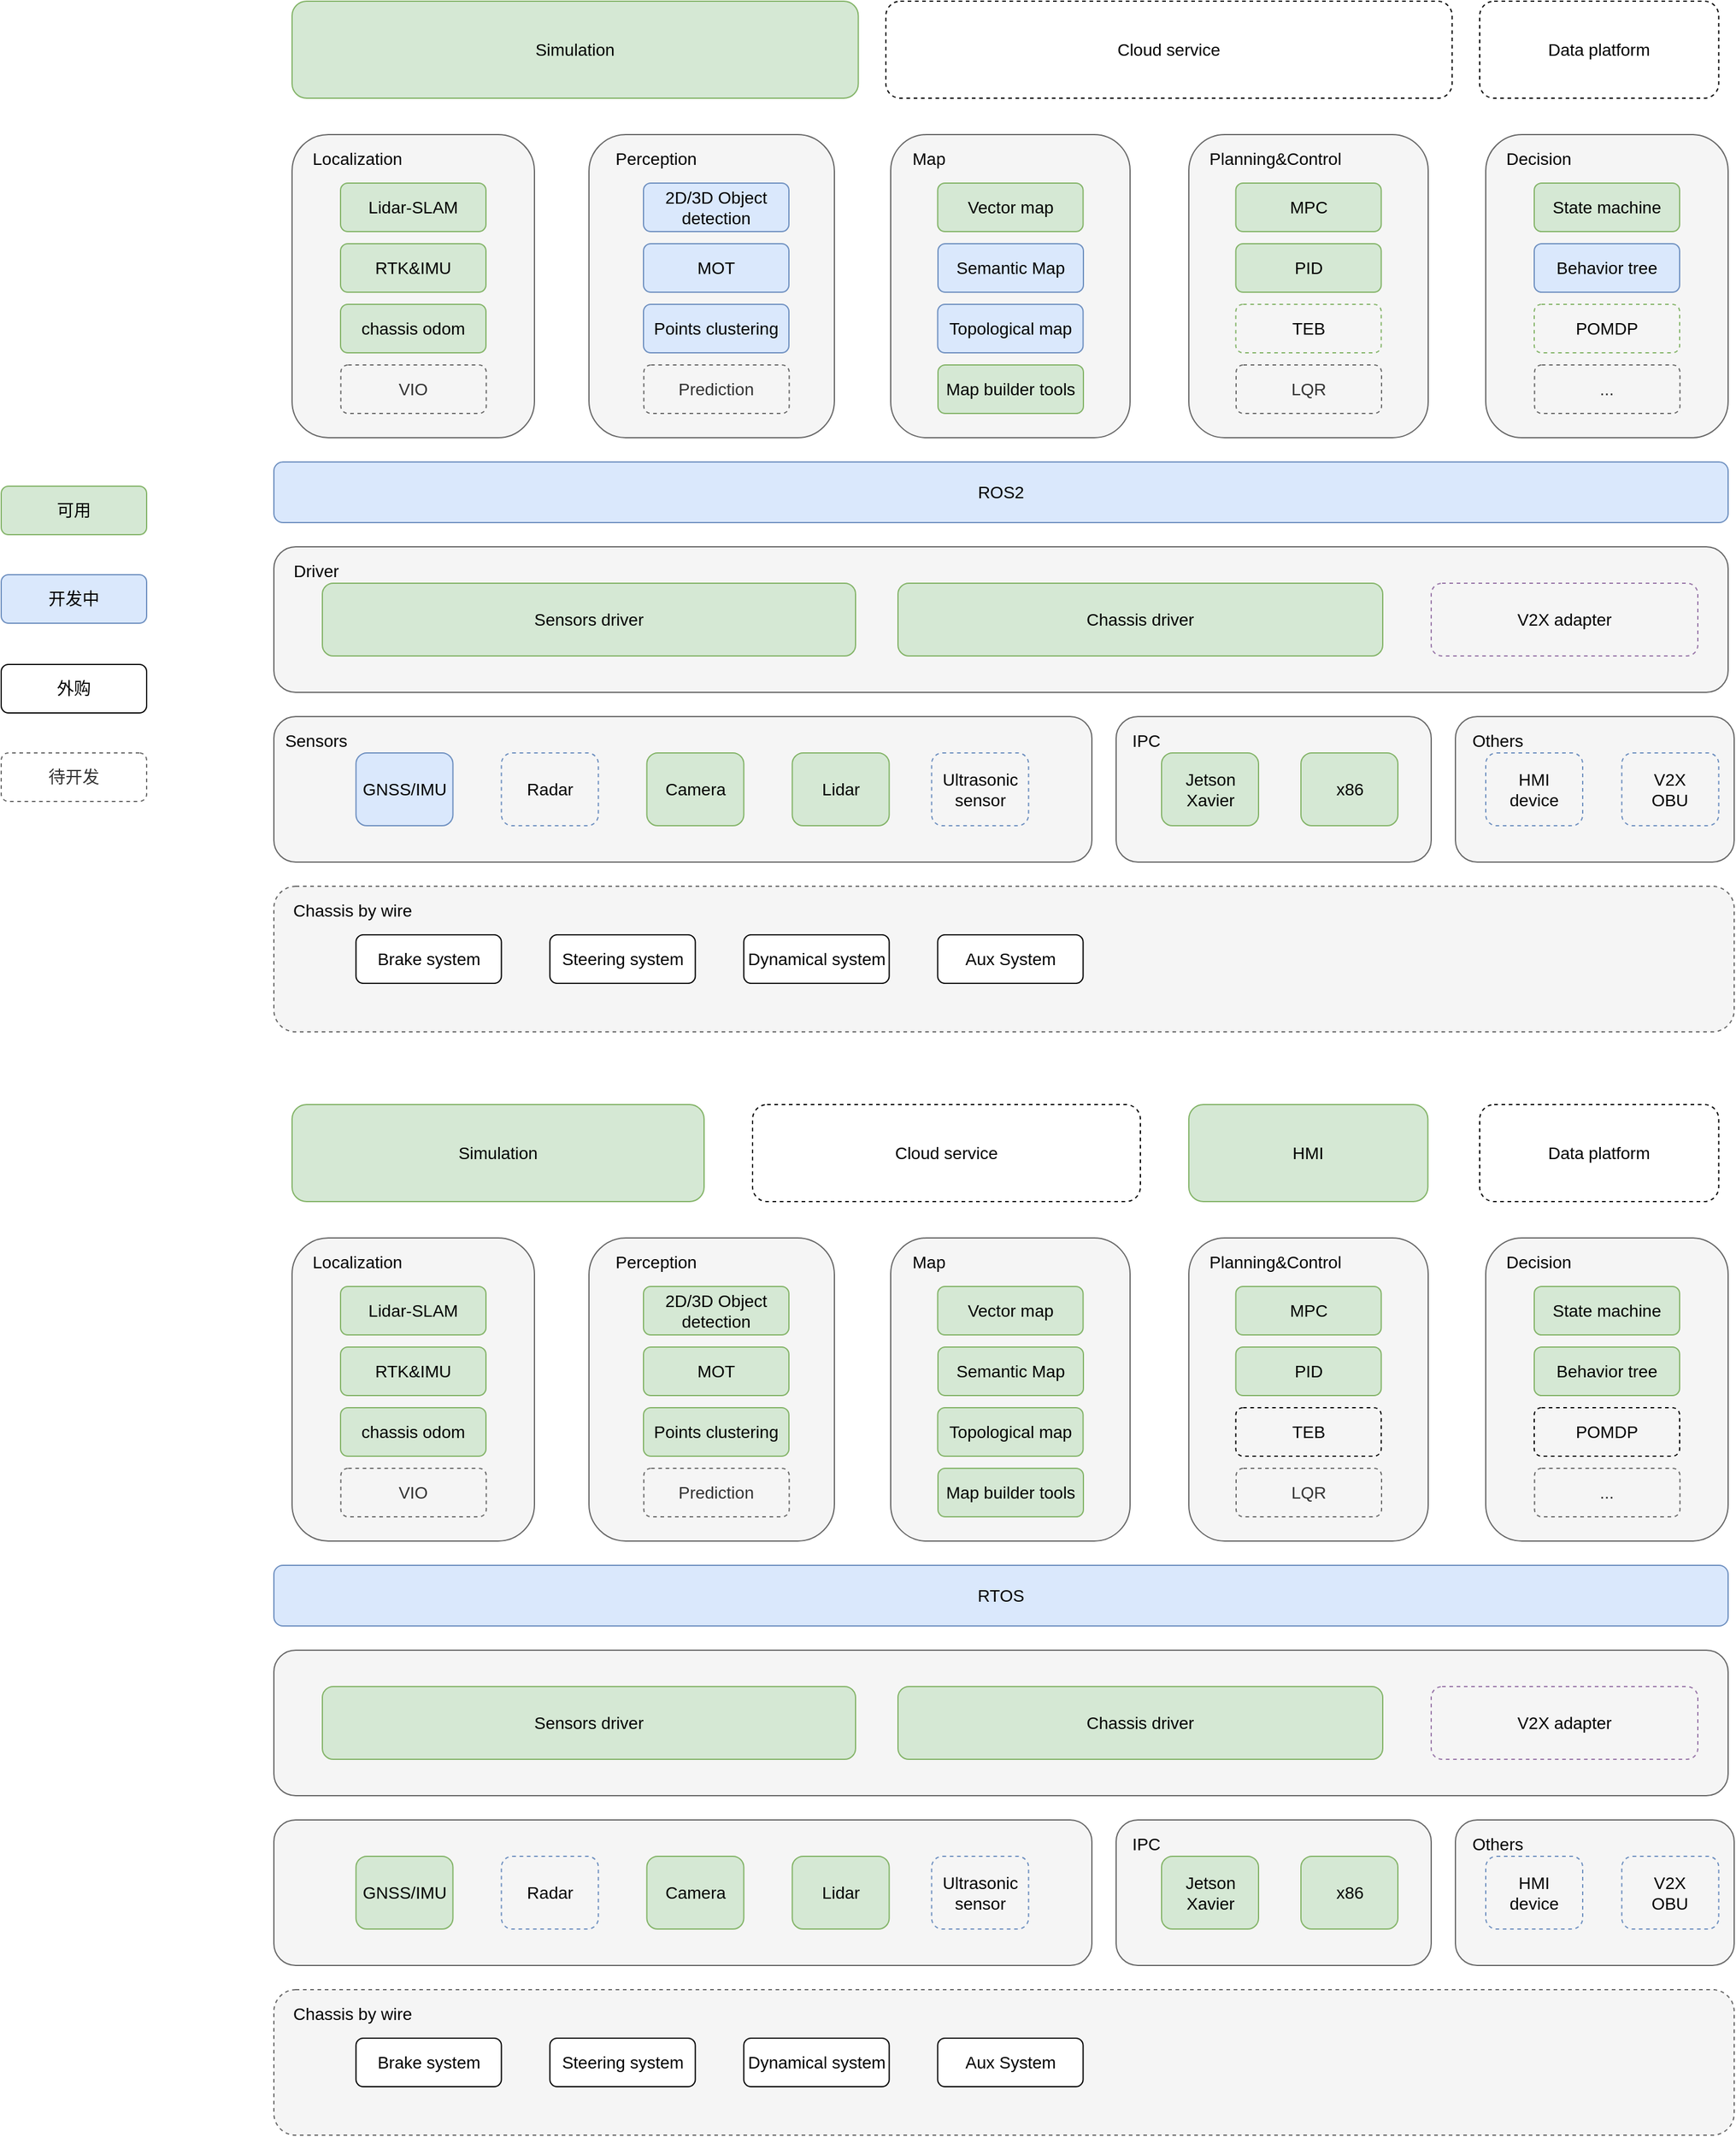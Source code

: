 <mxfile version="18.0.1" type="github">
  <diagram id="qb0dEbikMY-8Ct2QXT_G" name="Page-1">
    <mxGraphModel dx="2912" dy="1154" grid="1" gridSize="10" guides="1" tooltips="1" connect="1" arrows="1" fold="1" page="1" pageScale="1" pageWidth="850" pageHeight="1100" math="0" shadow="0">
      <root>
        <mxCell id="0" />
        <mxCell id="1" parent="0" />
        <mxCell id="_857AmooteqMtwKk63D_-8" value="" style="rounded=1;whiteSpace=wrap;html=1;fontSize=14;fillColor=#f5f5f5;strokeColor=#666666;fontColor=#333333;" parent="1" vertex="1">
          <mxGeometry x="580" y="880" width="230" height="120" as="geometry" />
        </mxCell>
        <mxCell id="-qg_6xMkto781CxPvmnp-12" value="" style="rounded=1;whiteSpace=wrap;html=1;fontSize=14;fillColor=#f5f5f5;strokeColor=#666666;fontColor=#333333;" parent="1" vertex="1">
          <mxGeometry x="-395" y="880" width="675" height="120" as="geometry" />
        </mxCell>
        <mxCell id="-qg_6xMkto781CxPvmnp-5" value="" style="rounded=1;whiteSpace=wrap;html=1;fontSize=14;dashed=1;fillColor=#f5f5f5;strokeColor=#666666;fontColor=#333333;" parent="1" vertex="1">
          <mxGeometry x="-395" y="1020" width="1205" height="120" as="geometry" />
        </mxCell>
        <mxCell id="-qg_6xMkto781CxPvmnp-1" value="Brake system" style="rounded=1;whiteSpace=wrap;html=1;fontSize=14;" parent="1" vertex="1">
          <mxGeometry x="-327.25" y="1060" width="120" height="40" as="geometry" />
        </mxCell>
        <mxCell id="-qg_6xMkto781CxPvmnp-2" value="Steering system" style="rounded=1;whiteSpace=wrap;html=1;fontSize=14;" parent="1" vertex="1">
          <mxGeometry x="-167.25" y="1060" width="120" height="40" as="geometry" />
        </mxCell>
        <mxCell id="-qg_6xMkto781CxPvmnp-3" value="Dynamical system" style="rounded=1;whiteSpace=wrap;html=1;fontSize=14;" parent="1" vertex="1">
          <mxGeometry x="-7.25" y="1060" width="120" height="40" as="geometry" />
        </mxCell>
        <mxCell id="-qg_6xMkto781CxPvmnp-4" value="Aux System" style="rounded=1;whiteSpace=wrap;html=1;fontSize=14;" parent="1" vertex="1">
          <mxGeometry x="152.75" y="1060" width="120" height="40" as="geometry" />
        </mxCell>
        <mxCell id="-qg_6xMkto781CxPvmnp-6" value="Chassis by wire" style="text;html=1;strokeColor=none;fillColor=none;align=center;verticalAlign=middle;whiteSpace=wrap;rounded=0;dashed=1;fontSize=14;" parent="1" vertex="1">
          <mxGeometry x="-395" y="1030" width="130" height="20" as="geometry" />
        </mxCell>
        <mxCell id="-qg_6xMkto781CxPvmnp-8" value="Lidar" style="rounded=1;whiteSpace=wrap;html=1;fontSize=14;fillColor=#d5e8d4;strokeColor=#82b366;" parent="1" vertex="1">
          <mxGeometry x="32.75" y="910" width="80" height="60" as="geometry" />
        </mxCell>
        <mxCell id="-qg_6xMkto781CxPvmnp-9" value="Camera" style="rounded=1;whiteSpace=wrap;html=1;fontSize=14;fillColor=#d5e8d4;strokeColor=#82b366;" parent="1" vertex="1">
          <mxGeometry x="-87.25" y="910" width="80" height="60" as="geometry" />
        </mxCell>
        <mxCell id="-qg_6xMkto781CxPvmnp-10" value="Radar" style="rounded=1;whiteSpace=wrap;html=1;fontSize=14;fillColor=none;strokeColor=#6c8ebf;dashed=1;" parent="1" vertex="1">
          <mxGeometry x="-207.25" y="910" width="80" height="60" as="geometry" />
        </mxCell>
        <mxCell id="-qg_6xMkto781CxPvmnp-11" value="GNSS/IMU" style="rounded=1;whiteSpace=wrap;html=1;fontSize=14;fillColor=#dae8fc;strokeColor=#6c8ebf;" parent="1" vertex="1">
          <mxGeometry x="-327.25" y="910" width="80" height="60" as="geometry" />
        </mxCell>
        <mxCell id="-qg_6xMkto781CxPvmnp-13" value="Sensors" style="text;html=1;strokeColor=none;fillColor=none;align=center;verticalAlign=middle;whiteSpace=wrap;rounded=0;dashed=1;fontSize=14;" parent="1" vertex="1">
          <mxGeometry x="-425" y="890" width="130" height="20" as="geometry" />
        </mxCell>
        <mxCell id="-qg_6xMkto781CxPvmnp-14" value="" style="rounded=1;whiteSpace=wrap;html=1;fontSize=14;fillColor=#f5f5f5;strokeColor=#666666;fontColor=#333333;" parent="1" vertex="1">
          <mxGeometry x="-395" y="740" width="1200" height="120" as="geometry" />
        </mxCell>
        <mxCell id="-qg_6xMkto781CxPvmnp-15" value="Chassis driver" style="rounded=1;whiteSpace=wrap;html=1;fontSize=14;fillColor=#d5e8d4;strokeColor=#82b366;" parent="1" vertex="1">
          <mxGeometry x="120" y="770" width="400" height="60" as="geometry" />
        </mxCell>
        <mxCell id="-qg_6xMkto781CxPvmnp-16" value="Sensors driver" style="rounded=1;whiteSpace=wrap;html=1;fontSize=14;fillColor=#d5e8d4;strokeColor=#82b366;" parent="1" vertex="1">
          <mxGeometry x="-355" y="770" width="440" height="60" as="geometry" />
        </mxCell>
        <mxCell id="-qg_6xMkto781CxPvmnp-17" value="Driver" style="text;html=1;strokeColor=none;fillColor=none;align=center;verticalAlign=middle;whiteSpace=wrap;rounded=0;dashed=1;fontSize=14;" parent="1" vertex="1">
          <mxGeometry x="-425" y="750" width="130" height="20" as="geometry" />
        </mxCell>
        <mxCell id="-qg_6xMkto781CxPvmnp-23" value="" style="rounded=1;whiteSpace=wrap;html=1;fontSize=14;fillColor=#f5f5f5;strokeColor=#666666;fontColor=#333333;" parent="1" vertex="1">
          <mxGeometry x="-380" y="400" width="200" height="250" as="geometry" />
        </mxCell>
        <mxCell id="-qg_6xMkto781CxPvmnp-24" value="" style="rounded=1;whiteSpace=wrap;html=1;fontSize=14;fillColor=#f5f5f5;fontColor=#333333;strokeColor=#666666;" parent="1" vertex="1">
          <mxGeometry x="-135" y="400" width="202.5" height="250" as="geometry" />
        </mxCell>
        <mxCell id="-qg_6xMkto781CxPvmnp-25" value="" style="rounded=1;whiteSpace=wrap;html=1;fontSize=14;fillColor=#f5f5f5;strokeColor=#666666;fontColor=#333333;" parent="1" vertex="1">
          <mxGeometry x="114" y="400" width="197.5" height="250" as="geometry" />
        </mxCell>
        <mxCell id="-qg_6xMkto781CxPvmnp-26" value="" style="rounded=1;whiteSpace=wrap;html=1;fontSize=14;fillColor=#f5f5f5;strokeColor=#666666;fontColor=#333333;" parent="1" vertex="1">
          <mxGeometry x="360" y="400" width="197.5" height="250" as="geometry" />
        </mxCell>
        <mxCell id="-qg_6xMkto781CxPvmnp-27" value="" style="rounded=1;whiteSpace=wrap;html=1;fontSize=14;fillColor=#f5f5f5;strokeColor=#666666;fontColor=#333333;" parent="1" vertex="1">
          <mxGeometry x="605" y="400" width="200" height="250" as="geometry" />
        </mxCell>
        <mxCell id="-qg_6xMkto781CxPvmnp-28" value="Localization" style="text;html=1;strokeColor=none;fillColor=none;align=left;verticalAlign=middle;whiteSpace=wrap;rounded=0;dashed=1;fontSize=14;" parent="1" vertex="1">
          <mxGeometry x="-365" y="410" width="130" height="20" as="geometry" />
        </mxCell>
        <mxCell id="-qg_6xMkto781CxPvmnp-29" value="Perception" style="text;html=1;strokeColor=none;fillColor=none;align=left;verticalAlign=middle;whiteSpace=wrap;rounded=0;dashed=1;fontSize=14;" parent="1" vertex="1">
          <mxGeometry x="-115" y="410" width="130" height="20" as="geometry" />
        </mxCell>
        <mxCell id="-qg_6xMkto781CxPvmnp-30" value="Map" style="text;html=1;strokeColor=none;fillColor=none;align=left;verticalAlign=middle;whiteSpace=wrap;rounded=0;fontSize=14;" parent="1" vertex="1">
          <mxGeometry x="130" y="410" width="130" height="20" as="geometry" />
        </mxCell>
        <mxCell id="-qg_6xMkto781CxPvmnp-31" value="Planning&amp;amp;Control" style="text;html=1;strokeColor=none;fillColor=none;align=left;verticalAlign=middle;whiteSpace=wrap;rounded=0;dashed=1;fontSize=14;" parent="1" vertex="1">
          <mxGeometry x="375" y="410" width="130" height="20" as="geometry" />
        </mxCell>
        <mxCell id="-qg_6xMkto781CxPvmnp-36" value="Lidar-SLAM" style="rounded=1;whiteSpace=wrap;html=1;fontSize=14;fillColor=#d5e8d4;strokeColor=#82b366;" parent="1" vertex="1">
          <mxGeometry x="-340" y="440" width="120" height="40" as="geometry" />
        </mxCell>
        <mxCell id="-qg_6xMkto781CxPvmnp-37" value="RTK&amp;amp;IMU" style="rounded=1;whiteSpace=wrap;html=1;fontSize=14;fillColor=#d5e8d4;strokeColor=#82b366;" parent="1" vertex="1">
          <mxGeometry x="-340" y="490" width="120" height="40" as="geometry" />
        </mxCell>
        <mxCell id="-qg_6xMkto781CxPvmnp-38" value="VIO" style="rounded=1;whiteSpace=wrap;html=1;fontSize=14;fillColor=none;strokeColor=#666666;fontColor=#333333;dashed=1;" parent="1" vertex="1">
          <mxGeometry x="-339.75" y="590" width="120" height="40" as="geometry" />
        </mxCell>
        <mxCell id="-qg_6xMkto781CxPvmnp-39" value="2D/3D Object detection" style="rounded=1;whiteSpace=wrap;html=1;fontSize=14;strokeColor=#6c8ebf;fillColor=#dae8fc;" parent="1" vertex="1">
          <mxGeometry x="-90" y="440" width="120" height="40" as="geometry" />
        </mxCell>
        <mxCell id="-qg_6xMkto781CxPvmnp-40" value="MOT" style="rounded=1;whiteSpace=wrap;html=1;fontSize=14;strokeColor=#6c8ebf;fillColor=#dae8fc;" parent="1" vertex="1">
          <mxGeometry x="-90" y="490" width="120" height="40" as="geometry" />
        </mxCell>
        <mxCell id="-qg_6xMkto781CxPvmnp-41" value="Prediction" style="rounded=1;whiteSpace=wrap;html=1;fontSize=14;strokeColor=#666666;fontColor=#333333;fillColor=none;dashed=1;" parent="1" vertex="1">
          <mxGeometry x="-89.75" y="590" width="120" height="40" as="geometry" />
        </mxCell>
        <mxCell id="-qg_6xMkto781CxPvmnp-42" value="&lt;span style=&quot;color: rgb(0 , 0 , 0)&quot;&gt;Semantic Map&lt;/span&gt;" style="rounded=1;whiteSpace=wrap;html=1;fontSize=14;fillColor=#dae8fc;strokeColor=#6c8ebf;" parent="1" vertex="1">
          <mxGeometry x="153" y="490" width="120" height="40" as="geometry" />
        </mxCell>
        <mxCell id="-qg_6xMkto781CxPvmnp-43" value="Vector map" style="rounded=1;whiteSpace=wrap;html=1;fontSize=14;fillColor=#d5e8d4;strokeColor=#82b366;" parent="1" vertex="1">
          <mxGeometry x="152.75" y="440" width="120" height="40" as="geometry" />
        </mxCell>
        <mxCell id="-qg_6xMkto781CxPvmnp-44" value="Map builder tools" style="rounded=1;whiteSpace=wrap;html=1;fontSize=14;fillColor=#d5e8d4;strokeColor=#82b366;" parent="1" vertex="1">
          <mxGeometry x="153" y="590" width="120" height="40" as="geometry" />
        </mxCell>
        <mxCell id="-qg_6xMkto781CxPvmnp-45" value="MPC" style="rounded=1;whiteSpace=wrap;html=1;fontSize=14;fillColor=#d5e8d4;strokeColor=#82b366;" parent="1" vertex="1">
          <mxGeometry x="398.75" y="440" width="120" height="40" as="geometry" />
        </mxCell>
        <mxCell id="-qg_6xMkto781CxPvmnp-46" value="PID" style="rounded=1;whiteSpace=wrap;html=1;fontSize=14;fillColor=#d5e8d4;strokeColor=#82b366;" parent="1" vertex="1">
          <mxGeometry x="398.75" y="490" width="120" height="40" as="geometry" />
        </mxCell>
        <mxCell id="-qg_6xMkto781CxPvmnp-47" value="LQR" style="rounded=1;whiteSpace=wrap;html=1;fontSize=14;fillColor=#f5f5f5;strokeColor=#666666;fontColor=#333333;dashed=1;" parent="1" vertex="1">
          <mxGeometry x="399" y="590" width="120" height="40" as="geometry" />
        </mxCell>
        <mxCell id="-qg_6xMkto781CxPvmnp-48" value="&lt;span style=&quot;text-align: center&quot;&gt;Decision&lt;/span&gt;" style="text;html=1;strokeColor=none;fillColor=none;align=left;verticalAlign=middle;whiteSpace=wrap;rounded=0;dashed=1;fontSize=14;" parent="1" vertex="1">
          <mxGeometry x="620" y="410" width="130" height="20" as="geometry" />
        </mxCell>
        <mxCell id="-qg_6xMkto781CxPvmnp-49" value="Behavior tree" style="rounded=1;whiteSpace=wrap;html=1;fontSize=14;fillColor=#dae8fc;strokeColor=#6c8ebf;" parent="1" vertex="1">
          <mxGeometry x="645" y="490" width="120" height="40" as="geometry" />
        </mxCell>
        <mxCell id="-qg_6xMkto781CxPvmnp-50" value="State machine" style="rounded=1;whiteSpace=wrap;html=1;fontSize=14;fillColor=#d5e8d4;strokeColor=#82b366;" parent="1" vertex="1">
          <mxGeometry x="645" y="440" width="120" height="40" as="geometry" />
        </mxCell>
        <mxCell id="-qg_6xMkto781CxPvmnp-51" value="..." style="rounded=1;whiteSpace=wrap;html=1;fontSize=14;fillColor=#f5f5f5;strokeColor=#666666;fontColor=#333333;dashed=1;" parent="1" vertex="1">
          <mxGeometry x="645.25" y="590" width="120" height="40" as="geometry" />
        </mxCell>
        <mxCell id="-qg_6xMkto781CxPvmnp-52" value="ROS2" style="rounded=1;whiteSpace=wrap;html=1;fontSize=14;fillColor=#dae8fc;strokeColor=#6c8ebf;" parent="1" vertex="1">
          <mxGeometry x="-395" y="670" width="1200" height="50" as="geometry" />
        </mxCell>
        <mxCell id="-qg_6xMkto781CxPvmnp-53" value="Cloud service" style="rounded=1;whiteSpace=wrap;html=1;fontSize=14;dashed=1;fillColor=none;" parent="1" vertex="1">
          <mxGeometry x="110" y="290" width="467.25" height="80" as="geometry" />
        </mxCell>
        <mxCell id="-qg_6xMkto781CxPvmnp-54" value="Data platform" style="rounded=1;whiteSpace=wrap;html=1;fontSize=14;dashed=1;fillColor=none;" parent="1" vertex="1">
          <mxGeometry x="600" y="290" width="197.25" height="80" as="geometry" />
        </mxCell>
        <mxCell id="_857AmooteqMtwKk63D_-1" value="Ultrasonic sensor" style="rounded=1;whiteSpace=wrap;html=1;fontSize=14;fillColor=none;strokeColor=#6c8ebf;dashed=1;" parent="1" vertex="1">
          <mxGeometry x="147.75" y="910" width="80" height="60" as="geometry" />
        </mxCell>
        <mxCell id="_857AmooteqMtwKk63D_-2" value="" style="rounded=1;whiteSpace=wrap;html=1;fontSize=14;fillColor=#f5f5f5;strokeColor=#666666;fontColor=#333333;" parent="1" vertex="1">
          <mxGeometry x="300" y="880" width="260" height="120" as="geometry" />
        </mxCell>
        <mxCell id="_857AmooteqMtwKk63D_-3" value="IPC" style="text;html=1;strokeColor=none;fillColor=none;align=center;verticalAlign=middle;whiteSpace=wrap;rounded=0;dashed=1;fontSize=14;" parent="1" vertex="1">
          <mxGeometry x="290" y="890" width="70" height="20" as="geometry" />
        </mxCell>
        <mxCell id="_857AmooteqMtwKk63D_-4" value="Jetson Xavier" style="rounded=1;whiteSpace=wrap;html=1;fontSize=14;fillColor=#d5e8d4;strokeColor=#82b366;" parent="1" vertex="1">
          <mxGeometry x="337.5" y="910" width="80" height="60" as="geometry" />
        </mxCell>
        <mxCell id="_857AmooteqMtwKk63D_-5" value="x86" style="rounded=1;whiteSpace=wrap;html=1;fontSize=14;fillColor=#d5e8d4;strokeColor=#82b366;" parent="1" vertex="1">
          <mxGeometry x="452.5" y="910" width="80" height="60" as="geometry" />
        </mxCell>
        <mxCell id="_857AmooteqMtwKk63D_-7" value="HMI&lt;br&gt;device" style="rounded=1;whiteSpace=wrap;html=1;fontSize=14;fillColor=none;strokeColor=#6c8ebf;dashed=1;" parent="1" vertex="1">
          <mxGeometry x="605" y="910" width="80" height="60" as="geometry" />
        </mxCell>
        <mxCell id="_857AmooteqMtwKk63D_-9" value="Others" style="text;html=1;strokeColor=none;fillColor=none;align=center;verticalAlign=middle;whiteSpace=wrap;rounded=0;dashed=1;fontSize=14;" parent="1" vertex="1">
          <mxGeometry x="580" y="890" width="70" height="20" as="geometry" />
        </mxCell>
        <mxCell id="_857AmooteqMtwKk63D_-10" value="V2X&lt;br&gt;OBU" style="rounded=1;whiteSpace=wrap;html=1;fontSize=14;fillColor=none;strokeColor=#6c8ebf;dashed=1;" parent="1" vertex="1">
          <mxGeometry x="717.25" y="910" width="80" height="60" as="geometry" />
        </mxCell>
        <mxCell id="_857AmooteqMtwKk63D_-11" value="V2X adapter" style="rounded=1;whiteSpace=wrap;html=1;fontSize=14;fillColor=none;strokeColor=#9673a6;dashed=1;" parent="1" vertex="1">
          <mxGeometry x="560" y="770" width="220" height="60" as="geometry" />
        </mxCell>
        <mxCell id="_857AmooteqMtwKk63D_-12" value="chassis odom" style="rounded=1;whiteSpace=wrap;html=1;fontSize=14;fillColor=#d5e8d4;strokeColor=#82b366;" parent="1" vertex="1">
          <mxGeometry x="-340" y="540" width="120" height="40" as="geometry" />
        </mxCell>
        <mxCell id="_857AmooteqMtwKk63D_-13" value="Points clustering" style="rounded=1;whiteSpace=wrap;html=1;fontSize=14;strokeColor=#6c8ebf;fillColor=#dae8fc;" parent="1" vertex="1">
          <mxGeometry x="-90" y="540" width="120" height="40" as="geometry" />
        </mxCell>
        <mxCell id="_857AmooteqMtwKk63D_-14" value="Topological map" style="rounded=1;whiteSpace=wrap;html=1;fontSize=14;fillColor=#dae8fc;strokeColor=#6c8ebf;" parent="1" vertex="1">
          <mxGeometry x="152.75" y="540" width="120" height="40" as="geometry" />
        </mxCell>
        <mxCell id="_857AmooteqMtwKk63D_-15" value="TEB" style="rounded=1;whiteSpace=wrap;html=1;fontSize=14;fillColor=none;strokeColor=#82b366;dashed=1;" parent="1" vertex="1">
          <mxGeometry x="398.75" y="540" width="120" height="40" as="geometry" />
        </mxCell>
        <mxCell id="_857AmooteqMtwKk63D_-16" value="POMDP" style="rounded=1;whiteSpace=wrap;html=1;fontSize=14;fillColor=none;strokeColor=#82b366;dashed=1;" parent="1" vertex="1">
          <mxGeometry x="645" y="540" width="120" height="40" as="geometry" />
        </mxCell>
        <mxCell id="_857AmooteqMtwKk63D_-17" value="Simulation" style="rounded=1;whiteSpace=wrap;html=1;fontSize=14;fillColor=#d5e8d4;strokeColor=#82b366;" parent="1" vertex="1">
          <mxGeometry x="-380" y="290" width="467.25" height="80" as="geometry" />
        </mxCell>
        <mxCell id="_857AmooteqMtwKk63D_-18" value="可用" style="rounded=1;whiteSpace=wrap;html=1;fontSize=14;fillColor=#d5e8d4;strokeColor=#82b366;flipH=1;flipV=1;" parent="1" vertex="1">
          <mxGeometry x="-620" y="690" width="120" height="40" as="geometry" />
        </mxCell>
        <mxCell id="_857AmooteqMtwKk63D_-19" value="开发中" style="rounded=1;whiteSpace=wrap;html=1;fontSize=14;strokeColor=#6c8ebf;fillColor=#dae8fc;flipH=1;flipV=1;" parent="1" vertex="1">
          <mxGeometry x="-620" y="763" width="120" height="40" as="geometry" />
        </mxCell>
        <mxCell id="_857AmooteqMtwKk63D_-20" value="待开发" style="rounded=1;whiteSpace=wrap;html=1;fontSize=14;fillColor=none;strokeColor=#666666;fontColor=#333333;dashed=1;flipH=1;flipV=0;" parent="1" vertex="1">
          <mxGeometry x="-620" y="910" width="120" height="40" as="geometry" />
        </mxCell>
        <mxCell id="_857AmooteqMtwKk63D_-21" value="外购" style="rounded=1;whiteSpace=wrap;html=1;fontSize=14;flipH=1;flipV=1;" parent="1" vertex="1">
          <mxGeometry x="-620" y="837" width="120" height="40" as="geometry" />
        </mxCell>
        <mxCell id="Z_FheTONYu386Ojh4_TH-1" value="" style="rounded=1;whiteSpace=wrap;html=1;fontSize=14;fillColor=#f5f5f5;strokeColor=#666666;fontColor=#333333;" vertex="1" parent="1">
          <mxGeometry x="580" y="1790" width="230" height="120" as="geometry" />
        </mxCell>
        <mxCell id="Z_FheTONYu386Ojh4_TH-2" value="" style="rounded=1;whiteSpace=wrap;html=1;fontSize=14;fillColor=#f5f5f5;strokeColor=#666666;fontColor=#333333;" vertex="1" parent="1">
          <mxGeometry x="-395" y="1790" width="675" height="120" as="geometry" />
        </mxCell>
        <mxCell id="Z_FheTONYu386Ojh4_TH-3" value="" style="rounded=1;whiteSpace=wrap;html=1;fontSize=14;dashed=1;fillColor=#f5f5f5;strokeColor=#666666;fontColor=#333333;" vertex="1" parent="1">
          <mxGeometry x="-395" y="1930" width="1205" height="120" as="geometry" />
        </mxCell>
        <mxCell id="Z_FheTONYu386Ojh4_TH-4" value="Brake system" style="rounded=1;whiteSpace=wrap;html=1;fontSize=14;" vertex="1" parent="1">
          <mxGeometry x="-327.25" y="1970" width="120" height="40" as="geometry" />
        </mxCell>
        <mxCell id="Z_FheTONYu386Ojh4_TH-5" value="Steering system" style="rounded=1;whiteSpace=wrap;html=1;fontSize=14;" vertex="1" parent="1">
          <mxGeometry x="-167.25" y="1970" width="120" height="40" as="geometry" />
        </mxCell>
        <mxCell id="Z_FheTONYu386Ojh4_TH-6" value="Dynamical system" style="rounded=1;whiteSpace=wrap;html=1;fontSize=14;" vertex="1" parent="1">
          <mxGeometry x="-7.25" y="1970" width="120" height="40" as="geometry" />
        </mxCell>
        <mxCell id="Z_FheTONYu386Ojh4_TH-7" value="Aux System" style="rounded=1;whiteSpace=wrap;html=1;fontSize=14;" vertex="1" parent="1">
          <mxGeometry x="152.75" y="1970" width="120" height="40" as="geometry" />
        </mxCell>
        <mxCell id="Z_FheTONYu386Ojh4_TH-8" value="Chassis by wire" style="text;html=1;strokeColor=none;fillColor=none;align=center;verticalAlign=middle;whiteSpace=wrap;rounded=0;dashed=1;fontSize=14;" vertex="1" parent="1">
          <mxGeometry x="-395" y="1940" width="130" height="20" as="geometry" />
        </mxCell>
        <mxCell id="Z_FheTONYu386Ojh4_TH-9" value="Lidar" style="rounded=1;whiteSpace=wrap;html=1;fontSize=14;fillColor=#d5e8d4;strokeColor=#82b366;" vertex="1" parent="1">
          <mxGeometry x="32.75" y="1820" width="80" height="60" as="geometry" />
        </mxCell>
        <mxCell id="Z_FheTONYu386Ojh4_TH-10" value="Camera" style="rounded=1;whiteSpace=wrap;html=1;fontSize=14;fillColor=#d5e8d4;strokeColor=#82b366;" vertex="1" parent="1">
          <mxGeometry x="-87.25" y="1820" width="80" height="60" as="geometry" />
        </mxCell>
        <mxCell id="Z_FheTONYu386Ojh4_TH-11" value="Radar" style="rounded=1;whiteSpace=wrap;html=1;fontSize=14;fillColor=none;strokeColor=#6c8ebf;dashed=1;" vertex="1" parent="1">
          <mxGeometry x="-207.25" y="1820" width="80" height="60" as="geometry" />
        </mxCell>
        <mxCell id="Z_FheTONYu386Ojh4_TH-12" value="GNSS/IMU" style="rounded=1;whiteSpace=wrap;html=1;fontSize=14;fillColor=#d5e8d4;strokeColor=#82b366;" vertex="1" parent="1">
          <mxGeometry x="-327.25" y="1820" width="80" height="60" as="geometry" />
        </mxCell>
        <mxCell id="Z_FheTONYu386Ojh4_TH-13" value="" style="rounded=1;whiteSpace=wrap;html=1;fontSize=14;fillColor=#f5f5f5;strokeColor=#666666;fontColor=#333333;" vertex="1" parent="1">
          <mxGeometry x="-395" y="1650" width="1200" height="120" as="geometry" />
        </mxCell>
        <mxCell id="Z_FheTONYu386Ojh4_TH-14" value="Chassis driver" style="rounded=1;whiteSpace=wrap;html=1;fontSize=14;fillColor=#d5e8d4;strokeColor=#82b366;" vertex="1" parent="1">
          <mxGeometry x="120" y="1680" width="400" height="60" as="geometry" />
        </mxCell>
        <mxCell id="Z_FheTONYu386Ojh4_TH-15" value="Sensors driver" style="rounded=1;whiteSpace=wrap;html=1;fontSize=14;fillColor=#d5e8d4;strokeColor=#82b366;" vertex="1" parent="1">
          <mxGeometry x="-355" y="1680" width="440" height="60" as="geometry" />
        </mxCell>
        <mxCell id="Z_FheTONYu386Ojh4_TH-16" value="" style="rounded=1;whiteSpace=wrap;html=1;fontSize=14;fillColor=#f5f5f5;strokeColor=#666666;fontColor=#333333;" vertex="1" parent="1">
          <mxGeometry x="-380" y="1310" width="200" height="250" as="geometry" />
        </mxCell>
        <mxCell id="Z_FheTONYu386Ojh4_TH-17" value="" style="rounded=1;whiteSpace=wrap;html=1;fontSize=14;fillColor=#f5f5f5;fontColor=#333333;strokeColor=#666666;" vertex="1" parent="1">
          <mxGeometry x="-135" y="1310" width="202.5" height="250" as="geometry" />
        </mxCell>
        <mxCell id="Z_FheTONYu386Ojh4_TH-18" value="" style="rounded=1;whiteSpace=wrap;html=1;fontSize=14;fillColor=#f5f5f5;strokeColor=#666666;fontColor=#333333;" vertex="1" parent="1">
          <mxGeometry x="114" y="1310" width="197.5" height="250" as="geometry" />
        </mxCell>
        <mxCell id="Z_FheTONYu386Ojh4_TH-19" value="" style="rounded=1;whiteSpace=wrap;html=1;fontSize=14;fillColor=#f5f5f5;strokeColor=#666666;fontColor=#333333;" vertex="1" parent="1">
          <mxGeometry x="360" y="1310" width="197.5" height="250" as="geometry" />
        </mxCell>
        <mxCell id="Z_FheTONYu386Ojh4_TH-20" value="" style="rounded=1;whiteSpace=wrap;html=1;fontSize=14;fillColor=#f5f5f5;strokeColor=#666666;fontColor=#333333;" vertex="1" parent="1">
          <mxGeometry x="605" y="1310" width="200" height="250" as="geometry" />
        </mxCell>
        <mxCell id="Z_FheTONYu386Ojh4_TH-21" value="Localization" style="text;html=1;strokeColor=none;fillColor=none;align=left;verticalAlign=middle;whiteSpace=wrap;rounded=0;dashed=1;fontSize=14;" vertex="1" parent="1">
          <mxGeometry x="-365" y="1320" width="130" height="20" as="geometry" />
        </mxCell>
        <mxCell id="Z_FheTONYu386Ojh4_TH-22" value="Perception" style="text;html=1;strokeColor=none;fillColor=none;align=left;verticalAlign=middle;whiteSpace=wrap;rounded=0;dashed=1;fontSize=14;" vertex="1" parent="1">
          <mxGeometry x="-115" y="1320" width="130" height="20" as="geometry" />
        </mxCell>
        <mxCell id="Z_FheTONYu386Ojh4_TH-23" value="Map" style="text;html=1;strokeColor=none;fillColor=none;align=left;verticalAlign=middle;whiteSpace=wrap;rounded=0;fontSize=14;" vertex="1" parent="1">
          <mxGeometry x="130" y="1320" width="130" height="20" as="geometry" />
        </mxCell>
        <mxCell id="Z_FheTONYu386Ojh4_TH-24" value="Planning&amp;amp;Control" style="text;html=1;strokeColor=none;fillColor=none;align=left;verticalAlign=middle;whiteSpace=wrap;rounded=0;dashed=1;fontSize=14;" vertex="1" parent="1">
          <mxGeometry x="375" y="1320" width="130" height="20" as="geometry" />
        </mxCell>
        <mxCell id="Z_FheTONYu386Ojh4_TH-25" value="Lidar-SLAM" style="rounded=1;whiteSpace=wrap;html=1;fontSize=14;fillColor=#d5e8d4;strokeColor=#82b366;" vertex="1" parent="1">
          <mxGeometry x="-340" y="1350" width="120" height="40" as="geometry" />
        </mxCell>
        <mxCell id="Z_FheTONYu386Ojh4_TH-26" value="RTK&amp;amp;IMU" style="rounded=1;whiteSpace=wrap;html=1;fontSize=14;fillColor=#d5e8d4;strokeColor=#82b366;" vertex="1" parent="1">
          <mxGeometry x="-340" y="1400" width="120" height="40" as="geometry" />
        </mxCell>
        <mxCell id="Z_FheTONYu386Ojh4_TH-27" value="VIO" style="rounded=1;whiteSpace=wrap;html=1;fontSize=14;fillColor=none;strokeColor=#666666;fontColor=#333333;dashed=1;" vertex="1" parent="1">
          <mxGeometry x="-339.75" y="1500" width="120" height="40" as="geometry" />
        </mxCell>
        <mxCell id="Z_FheTONYu386Ojh4_TH-28" value="2D/3D Object detection" style="rounded=1;whiteSpace=wrap;html=1;fontSize=14;strokeColor=#82b366;fillColor=#d5e8d4;" vertex="1" parent="1">
          <mxGeometry x="-90" y="1350" width="120" height="40" as="geometry" />
        </mxCell>
        <mxCell id="Z_FheTONYu386Ojh4_TH-29" value="MOT" style="rounded=1;whiteSpace=wrap;html=1;fontSize=14;strokeColor=#82b366;fillColor=#d5e8d4;" vertex="1" parent="1">
          <mxGeometry x="-90" y="1400" width="120" height="40" as="geometry" />
        </mxCell>
        <mxCell id="Z_FheTONYu386Ojh4_TH-30" value="Prediction" style="rounded=1;whiteSpace=wrap;html=1;fontSize=14;strokeColor=#666666;fontColor=#333333;fillColor=none;dashed=1;" vertex="1" parent="1">
          <mxGeometry x="-89.75" y="1500" width="120" height="40" as="geometry" />
        </mxCell>
        <mxCell id="Z_FheTONYu386Ojh4_TH-31" value="&lt;span style=&quot;color: rgb(0 , 0 , 0)&quot;&gt;Semantic Map&lt;/span&gt;" style="rounded=1;whiteSpace=wrap;html=1;fontSize=14;fillColor=#d5e8d4;strokeColor=#82b366;" vertex="1" parent="1">
          <mxGeometry x="153" y="1400" width="120" height="40" as="geometry" />
        </mxCell>
        <mxCell id="Z_FheTONYu386Ojh4_TH-32" value="Vector map" style="rounded=1;whiteSpace=wrap;html=1;fontSize=14;fillColor=#d5e8d4;strokeColor=#82b366;" vertex="1" parent="1">
          <mxGeometry x="152.75" y="1350" width="120" height="40" as="geometry" />
        </mxCell>
        <mxCell id="Z_FheTONYu386Ojh4_TH-33" value="Map builder tools" style="rounded=1;whiteSpace=wrap;html=1;fontSize=14;fillColor=#d5e8d4;strokeColor=#82b366;" vertex="1" parent="1">
          <mxGeometry x="153" y="1500" width="120" height="40" as="geometry" />
        </mxCell>
        <mxCell id="Z_FheTONYu386Ojh4_TH-34" value="MPC" style="rounded=1;whiteSpace=wrap;html=1;fontSize=14;fillColor=#d5e8d4;strokeColor=#82b366;" vertex="1" parent="1">
          <mxGeometry x="398.75" y="1350" width="120" height="40" as="geometry" />
        </mxCell>
        <mxCell id="Z_FheTONYu386Ojh4_TH-35" value="PID" style="rounded=1;whiteSpace=wrap;html=1;fontSize=14;fillColor=#d5e8d4;strokeColor=#82b366;" vertex="1" parent="1">
          <mxGeometry x="398.75" y="1400" width="120" height="40" as="geometry" />
        </mxCell>
        <mxCell id="Z_FheTONYu386Ojh4_TH-36" value="LQR" style="rounded=1;whiteSpace=wrap;html=1;fontSize=14;fillColor=#f5f5f5;strokeColor=#666666;fontColor=#333333;dashed=1;" vertex="1" parent="1">
          <mxGeometry x="399" y="1500" width="120" height="40" as="geometry" />
        </mxCell>
        <mxCell id="Z_FheTONYu386Ojh4_TH-37" value="&lt;span style=&quot;text-align: center&quot;&gt;Decision&lt;/span&gt;" style="text;html=1;strokeColor=none;fillColor=none;align=left;verticalAlign=middle;whiteSpace=wrap;rounded=0;dashed=1;fontSize=14;" vertex="1" parent="1">
          <mxGeometry x="620" y="1320" width="130" height="20" as="geometry" />
        </mxCell>
        <mxCell id="Z_FheTONYu386Ojh4_TH-38" value="Behavior tree" style="rounded=1;whiteSpace=wrap;html=1;fontSize=14;fillColor=#d5e8d4;strokeColor=#82b366;" vertex="1" parent="1">
          <mxGeometry x="645" y="1400" width="120" height="40" as="geometry" />
        </mxCell>
        <mxCell id="Z_FheTONYu386Ojh4_TH-39" value="State machine" style="rounded=1;whiteSpace=wrap;html=1;fontSize=14;fillColor=#d5e8d4;strokeColor=#82b366;" vertex="1" parent="1">
          <mxGeometry x="645" y="1350" width="120" height="40" as="geometry" />
        </mxCell>
        <mxCell id="Z_FheTONYu386Ojh4_TH-40" value="..." style="rounded=1;whiteSpace=wrap;html=1;fontSize=14;fillColor=#f5f5f5;strokeColor=#666666;fontColor=#333333;dashed=1;" vertex="1" parent="1">
          <mxGeometry x="645.25" y="1500" width="120" height="40" as="geometry" />
        </mxCell>
        <mxCell id="Z_FheTONYu386Ojh4_TH-41" value="RTOS" style="rounded=1;whiteSpace=wrap;html=1;fontSize=14;fillColor=#dae8fc;strokeColor=#6c8ebf;" vertex="1" parent="1">
          <mxGeometry x="-395" y="1580" width="1200" height="50" as="geometry" />
        </mxCell>
        <mxCell id="Z_FheTONYu386Ojh4_TH-42" value="Cloud service" style="rounded=1;whiteSpace=wrap;html=1;fontSize=14;dashed=1;fillColor=none;" vertex="1" parent="1">
          <mxGeometry y="1200" width="320" height="80" as="geometry" />
        </mxCell>
        <mxCell id="Z_FheTONYu386Ojh4_TH-43" value="Data platform" style="rounded=1;whiteSpace=wrap;html=1;fontSize=14;dashed=1;fillColor=none;" vertex="1" parent="1">
          <mxGeometry x="600" y="1200" width="197.25" height="80" as="geometry" />
        </mxCell>
        <mxCell id="Z_FheTONYu386Ojh4_TH-44" value="Ultrasonic sensor" style="rounded=1;whiteSpace=wrap;html=1;fontSize=14;fillColor=none;strokeColor=#6c8ebf;dashed=1;" vertex="1" parent="1">
          <mxGeometry x="147.75" y="1820" width="80" height="60" as="geometry" />
        </mxCell>
        <mxCell id="Z_FheTONYu386Ojh4_TH-45" value="" style="rounded=1;whiteSpace=wrap;html=1;fontSize=14;fillColor=#f5f5f5;strokeColor=#666666;fontColor=#333333;" vertex="1" parent="1">
          <mxGeometry x="300" y="1790" width="260" height="120" as="geometry" />
        </mxCell>
        <mxCell id="Z_FheTONYu386Ojh4_TH-46" value="IPC" style="text;html=1;strokeColor=none;fillColor=none;align=center;verticalAlign=middle;whiteSpace=wrap;rounded=0;dashed=1;fontSize=14;" vertex="1" parent="1">
          <mxGeometry x="290" y="1800" width="70" height="20" as="geometry" />
        </mxCell>
        <mxCell id="Z_FheTONYu386Ojh4_TH-47" value="Jetson Xavier" style="rounded=1;whiteSpace=wrap;html=1;fontSize=14;fillColor=#d5e8d4;strokeColor=#82b366;" vertex="1" parent="1">
          <mxGeometry x="337.5" y="1820" width="80" height="60" as="geometry" />
        </mxCell>
        <mxCell id="Z_FheTONYu386Ojh4_TH-48" value="x86" style="rounded=1;whiteSpace=wrap;html=1;fontSize=14;fillColor=#d5e8d4;strokeColor=#82b366;" vertex="1" parent="1">
          <mxGeometry x="452.5" y="1820" width="80" height="60" as="geometry" />
        </mxCell>
        <mxCell id="Z_FheTONYu386Ojh4_TH-49" value="HMI&lt;br&gt;device" style="rounded=1;whiteSpace=wrap;html=1;fontSize=14;fillColor=none;strokeColor=#6c8ebf;dashed=1;" vertex="1" parent="1">
          <mxGeometry x="605" y="1820" width="80" height="60" as="geometry" />
        </mxCell>
        <mxCell id="Z_FheTONYu386Ojh4_TH-50" value="Others" style="text;html=1;strokeColor=none;fillColor=none;align=center;verticalAlign=middle;whiteSpace=wrap;rounded=0;dashed=1;fontSize=14;" vertex="1" parent="1">
          <mxGeometry x="580" y="1800" width="70" height="20" as="geometry" />
        </mxCell>
        <mxCell id="Z_FheTONYu386Ojh4_TH-51" value="V2X&lt;br&gt;OBU" style="rounded=1;whiteSpace=wrap;html=1;fontSize=14;fillColor=none;strokeColor=#6c8ebf;dashed=1;" vertex="1" parent="1">
          <mxGeometry x="717.25" y="1820" width="80" height="60" as="geometry" />
        </mxCell>
        <mxCell id="Z_FheTONYu386Ojh4_TH-52" value="V2X adapter" style="rounded=1;whiteSpace=wrap;html=1;fontSize=14;fillColor=none;strokeColor=#9673a6;dashed=1;" vertex="1" parent="1">
          <mxGeometry x="560" y="1680" width="220" height="60" as="geometry" />
        </mxCell>
        <mxCell id="Z_FheTONYu386Ojh4_TH-53" value="chassis odom" style="rounded=1;whiteSpace=wrap;html=1;fontSize=14;fillColor=#d5e8d4;strokeColor=#82b366;" vertex="1" parent="1">
          <mxGeometry x="-340" y="1450" width="120" height="40" as="geometry" />
        </mxCell>
        <mxCell id="Z_FheTONYu386Ojh4_TH-54" value="Points clustering" style="rounded=1;whiteSpace=wrap;html=1;fontSize=14;strokeColor=#82b366;fillColor=#d5e8d4;" vertex="1" parent="1">
          <mxGeometry x="-90" y="1450" width="120" height="40" as="geometry" />
        </mxCell>
        <mxCell id="Z_FheTONYu386Ojh4_TH-55" value="Topological map" style="rounded=1;whiteSpace=wrap;html=1;fontSize=14;fillColor=#d5e8d4;strokeColor=#82b366;" vertex="1" parent="1">
          <mxGeometry x="152.75" y="1450" width="120" height="40" as="geometry" />
        </mxCell>
        <mxCell id="Z_FheTONYu386Ojh4_TH-56" value="TEB" style="rounded=1;whiteSpace=wrap;html=1;fontSize=14;fillColor=none;strokeColor=#000000;dashed=1;" vertex="1" parent="1">
          <mxGeometry x="398.75" y="1450" width="120" height="40" as="geometry" />
        </mxCell>
        <mxCell id="Z_FheTONYu386Ojh4_TH-57" value="POMDP" style="rounded=1;whiteSpace=wrap;html=1;fontSize=14;fillColor=none;strokeColor=#000000;dashed=1;" vertex="1" parent="1">
          <mxGeometry x="645" y="1450" width="120" height="40" as="geometry" />
        </mxCell>
        <mxCell id="Z_FheTONYu386Ojh4_TH-58" value="Simulation" style="rounded=1;whiteSpace=wrap;html=1;fontSize=14;fillColor=#d5e8d4;strokeColor=#82b366;" vertex="1" parent="1">
          <mxGeometry x="-380" y="1200" width="340" height="80" as="geometry" />
        </mxCell>
        <mxCell id="Z_FheTONYu386Ojh4_TH-59" value="HMI" style="rounded=1;whiteSpace=wrap;html=1;fontSize=14;fillColor=#d5e8d4;strokeColor=#82b366;" vertex="1" parent="1">
          <mxGeometry x="360" y="1200" width="197.25" height="80" as="geometry" />
        </mxCell>
      </root>
    </mxGraphModel>
  </diagram>
</mxfile>
